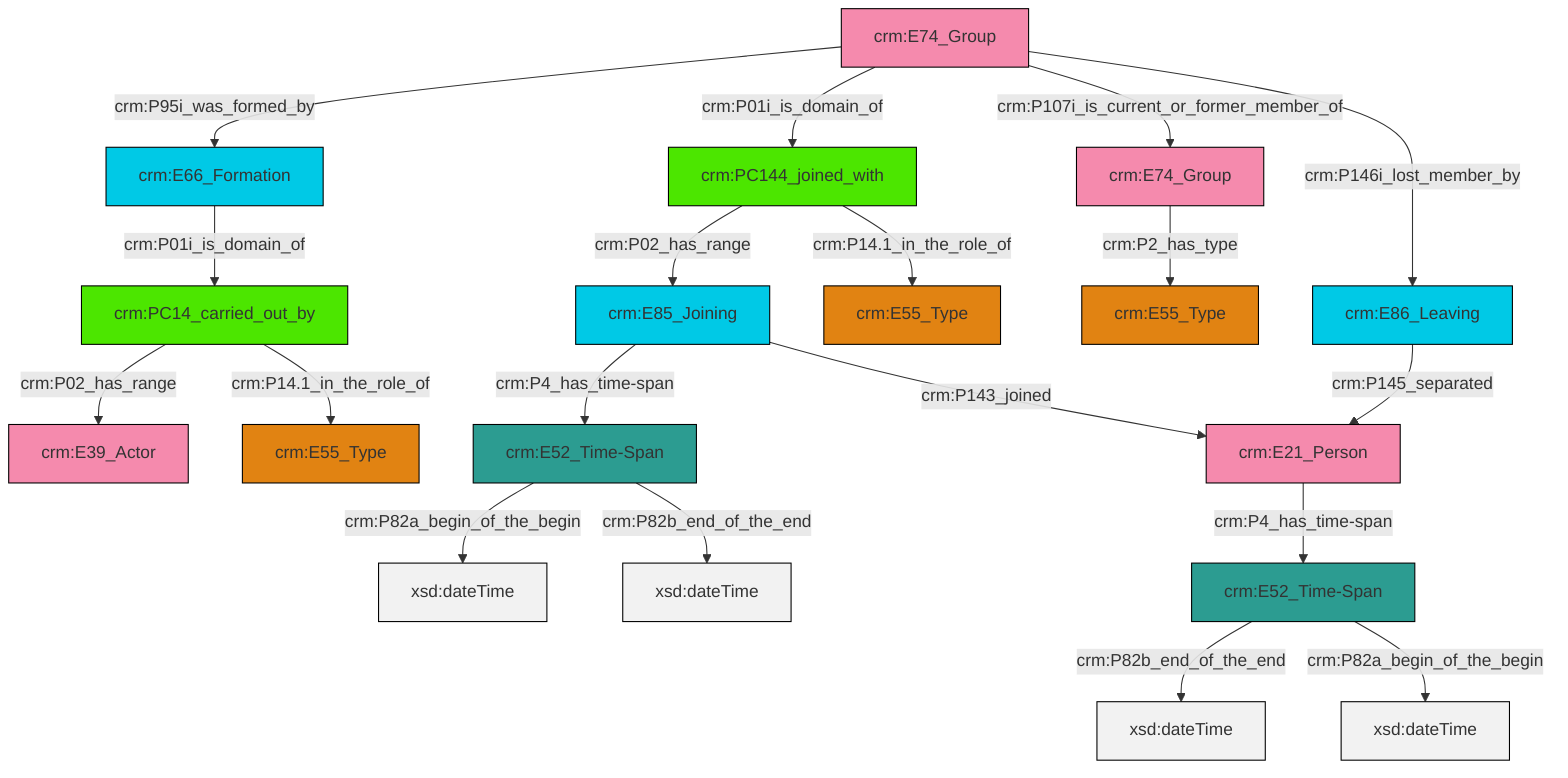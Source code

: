 graph TD
classDef Literal fill:#f2f2f2,stroke:#000000;
classDef CRM_Entity fill:#FFFFFF,stroke:#000000;
classDef Temporal_Entity fill:#00C9E6, stroke:#000000;
classDef Type fill:#E18312, stroke:#000000;
classDef Time-Span fill:#2C9C91, stroke:#000000;
classDef Appellation fill:#FFEB7F, stroke:#000000;
classDef Place fill:#008836, stroke:#000000;
classDef Persistent_Item fill:#B266B2, stroke:#000000;
classDef Conceptual_Object fill:#FFD700, stroke:#000000;
classDef Physical_Thing fill:#D2B48C, stroke:#000000;
classDef Actor fill:#f58aad, stroke:#000000;
classDef PC_Classes fill:#4ce600, stroke:#000000;
classDef Multi fill:#cccccc,stroke:#000000;

0["crm:PC144_joined_with"]:::PC_Classes -->|crm:P02_has_range| 1["crm:E85_Joining"]:::Temporal_Entity
1["crm:E85_Joining"]:::Temporal_Entity -->|crm:P4_has_time-span| 2["crm:E52_Time-Span"]:::Time-Span
5["crm:E66_Formation"]:::Temporal_Entity -->|crm:P01i_is_domain_of| 6["crm:PC14_carried_out_by"]:::PC_Classes
6["crm:PC14_carried_out_by"]:::PC_Classes -->|crm:P02_has_range| 7["crm:E39_Actor"]:::Actor
1["crm:E85_Joining"]:::Temporal_Entity -->|crm:P143_joined| 8["crm:E21_Person"]:::Actor
9["crm:E52_Time-Span"]:::Time-Span -->|crm:P82b_end_of_the_end| 10[xsd:dateTime]:::Literal
11["crm:E74_Group"]:::Actor -->|crm:P95i_was_formed_by| 5["crm:E66_Formation"]:::Temporal_Entity
8["crm:E21_Person"]:::Actor -->|crm:P4_has_time-span| 9["crm:E52_Time-Span"]:::Time-Span
6["crm:PC14_carried_out_by"]:::PC_Classes -->|crm:P14.1_in_the_role_of| 15["crm:E55_Type"]:::Type
2["crm:E52_Time-Span"]:::Time-Span -->|crm:P82a_begin_of_the_begin| 18[xsd:dateTime]:::Literal
9["crm:E52_Time-Span"]:::Time-Span -->|crm:P82a_begin_of_the_begin| 19[xsd:dateTime]:::Literal
11["crm:E74_Group"]:::Actor -->|crm:P01i_is_domain_of| 0["crm:PC144_joined_with"]:::PC_Classes
23["crm:E74_Group"]:::Actor -->|crm:P2_has_type| 3["crm:E55_Type"]:::Type
24["crm:E86_Leaving"]:::Temporal_Entity -->|crm:P145_separated| 8["crm:E21_Person"]:::Actor
11["crm:E74_Group"]:::Actor -->|crm:P107i_is_current_or_former_member_of| 23["crm:E74_Group"]:::Actor
0["crm:PC144_joined_with"]:::PC_Classes -->|crm:P14.1_in_the_role_of| 13["crm:E55_Type"]:::Type
11["crm:E74_Group"]:::Actor -->|crm:P146i_lost_member_by| 24["crm:E86_Leaving"]:::Temporal_Entity
2["crm:E52_Time-Span"]:::Time-Span -->|crm:P82b_end_of_the_end| 33[xsd:dateTime]:::Literal